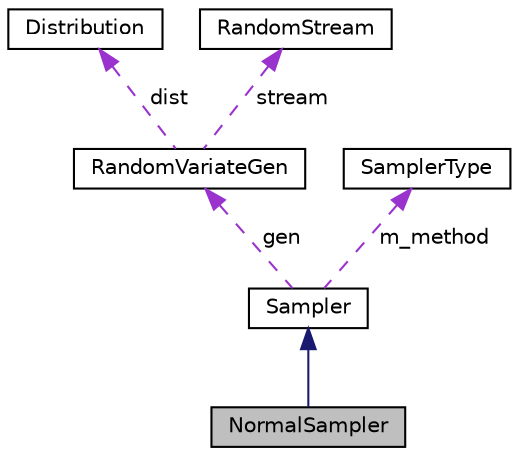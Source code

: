 digraph "NormalSampler"
{
 // INTERACTIVE_SVG=YES
  bgcolor="transparent";
  edge [fontname="Helvetica",fontsize="10",labelfontname="Helvetica",labelfontsize="10"];
  node [fontname="Helvetica",fontsize="10",shape=record];
  Node2 [label="NormalSampler",height=0.2,width=0.4,color="black", fillcolor="grey75", style="filled", fontcolor="black"];
  Node3 -> Node2 [dir="back",color="midnightblue",fontsize="10",style="solid",fontname="Helvetica"];
  Node3 [label="Sampler",height=0.2,width=0.4,color="black",URL="$d8/d64/classumontreal_1_1ssj_1_1networks_1_1staticreliability_1_1Sampler.html",tooltip="Subclasses of Sampler generates random samples for the length of an edge of a graph: the length repre..."];
  Node4 -> Node3 [dir="back",color="darkorchid3",fontsize="10",style="dashed",label=" gen" ,fontname="Helvetica"];
  Node4 [label="RandomVariateGen",height=0.2,width=0.4,color="black",URL="$de/de0/classumontreal_1_1ssj_1_1randvar_1_1RandomVariateGen.html",tooltip="This is the base class for all random variate generators over the real line. "];
  Node5 -> Node4 [dir="back",color="darkorchid3",fontsize="10",style="dashed",label=" dist" ,fontname="Helvetica"];
  Node5 [label="Distribution",height=0.2,width=0.4,color="black",URL="$d6/dd2/interfaceumontreal_1_1ssj_1_1probdist_1_1Distribution.html",tooltip="This interface should be implemented by all classes supporting discrete and continuous distributions..."];
  Node6 -> Node4 [dir="back",color="darkorchid3",fontsize="10",style="dashed",label=" stream" ,fontname="Helvetica"];
  Node6 [label="RandomStream",height=0.2,width=0.4,color="black",URL="$d1/d7c/interfaceumontreal_1_1ssj_1_1rng_1_1RandomStream.html",tooltip="This interface defines the basic structures to handle multiple streams of uniform (pseudo)random numb..."];
  Node7 -> Node3 [dir="back",color="darkorchid3",fontsize="10",style="dashed",label=" m_method" ,fontname="Helvetica"];
  Node7 [label="SamplerType",height=0.2,width=0.4,color="black",URL="$de/d27/enumumontreal_1_1ssj_1_1networks_1_1staticreliability_1_1SamplerType.html"];
}
